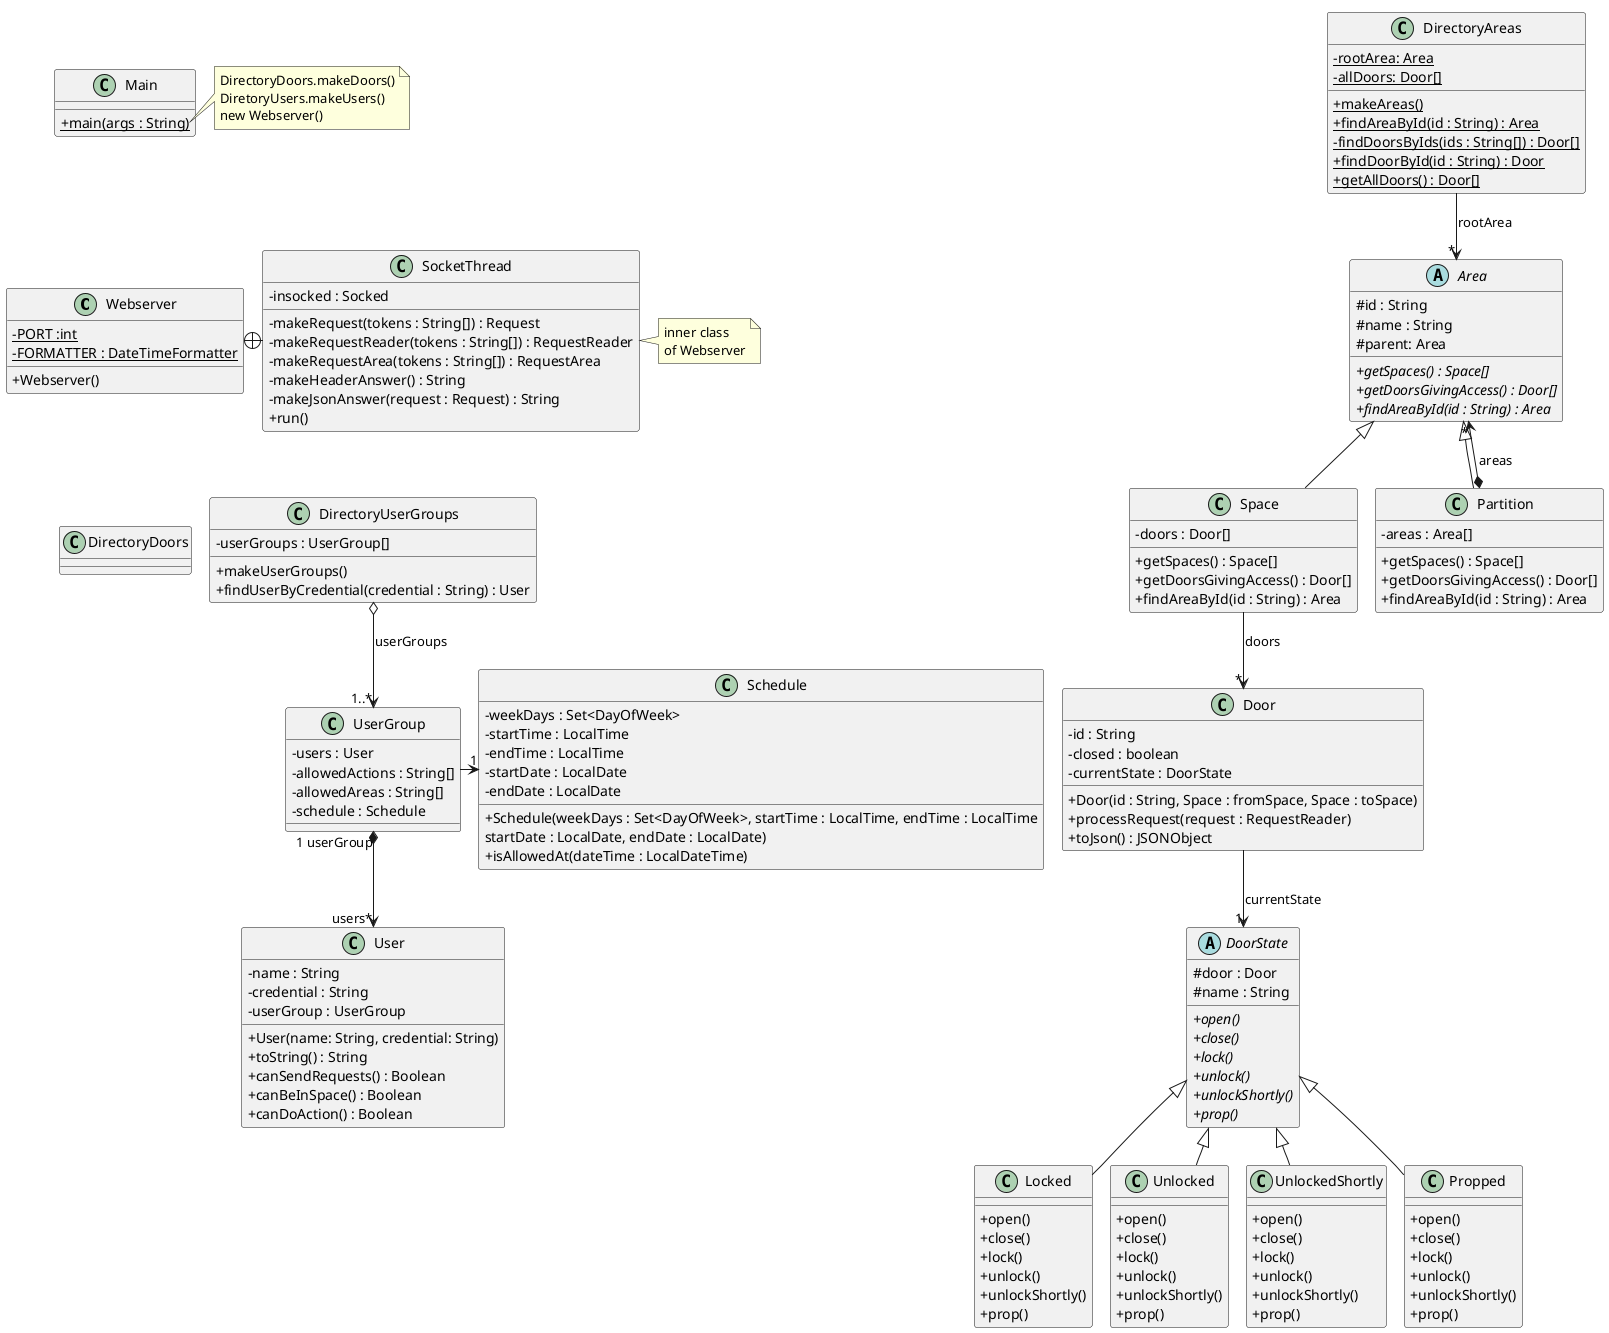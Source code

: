 @startuml
'https://plantuml.com/class-diagram
skinparam classAttributeIconSize 0
!pragma layout smetana

class Webserver {
- {static} PORT :int
- {static} FORMATTER : DateTimeFormatter
+ Webserver()
}

class SocketThread {
- insocked : Socked
- makeRequest(tokens : String[]) : Request
- makeRequestReader(tokens : String[]) : RequestReader
- makeRequestArea(tokens : String[]) : RequestArea
- makeHeaderAnswer() : String
- makeJsonAnswer(request : Request) : String
+ run()
}

Webserver +-right- SocketThread

note right of SocketThread
inner class
of Webserver
end note

class DirectoryAreas
{
{static}-rootArea: Area
{static}-allDoors: Door[]
{static}+makeAreas()
{static}+findAreaById(id : String) : Area
{static}-findDoorsByIds(ids : String[]) : Door[]
{static}+findDoorById(id : String) : Door
{static}+getAllDoors() : Door[]
}

DirectoryAreas --> "*" Area : "rootArea"

class Door {
- id : String
- closed : boolean
- currentState : DoorState
+ Door(id : String, Space : fromSpace, Space : toSpace)
+ processRequest(request : RequestReader)
+ toJson() : JSONObject

'+ toString() : String
'+ isClosed() :boolean
'+ setClosed(b : boolean)
'+ getStateName() : String

}

class DirectoryUserGroups {
- userGroups : UserGroup[]
+ makeUserGroups()
+ findUserByCredential(credential : String) : User
}

DirectoryUserGroups o--> "1..*" UserGroup : "userGroups"
UserGroup "1 userGroup"*-->"users*" User

class UserGroup {
- users : User
- allowedActions : String[]
- allowedAreas : String[]
- schedule : Schedule
}

UserGroup -right->"1" Schedule

class Schedule {
- weekDays : Set<DayOfWeek>
- startTime : LocalTime
- endTime : LocalTime
- startDate : LocalDate
- endDate : LocalDate

+ Schedule(weekDays : Set<DayOfWeek>, startTime : LocalTime, endTime : LocalTime
    startDate : LocalDate, endDate : LocalDate)
+ isAllowedAt(dateTime : LocalDateTime)
}

class User {
- name : String
- credential : String
- userGroup : UserGroup
+ User(name: String, credential: String)
+ toString() : String
+ canSendRequests() : Boolean
+ canBeInSpace() : Boolean
+ canDoAction() : Boolean
}


class Main {
+ {static} main(args : String)
}

abstract DoorState{
# door : Door
# name : String
{abstract}+ open()
{abstract}+ close()
{abstract}+ lock()
{abstract}+ unlock()
{abstract}+ unlockShortly()
{abstract}+ prop()
}

class Locked extends DoorState{
+ open()
+ close()
+ lock()
+ unlock()
+ unlockShortly()
+ prop()
}

class Unlocked extends DoorState{
+ open()
+ close()
+ lock()
+ unlock()
+ unlockShortly()
+ prop()
}

class UnlockedShortly extends DoorState{
+ open()
+ close()
+ lock()
+ unlock()
+ unlockShortly()
+ prop()
}

class Propped extends DoorState{
+ open()
+ close()
+ lock()
+ unlock()
+ unlockShortly()
+ prop()
}

abstract Area{
#id : String
#name : String
#parent: Area
{abstract}+ getSpaces() : Space[]
{abstract}+ getDoorsGivingAccess() : Door[]
{abstract}+ findAreaById(id : String) : Area
}

class Space extends Area{
- doors : Door[]
+ getSpaces() : Space[]
+ getDoorsGivingAccess() : Door[]
+ findAreaById(id : String) : Area
}

class Partition extends Area{
- areas : Area[]
+ getSpaces() : Space[]
+ getDoorsGivingAccess() : Door[]
+ findAreaById(id : String) : Area
}

note right of Main::main
DirectoryDoors.makeDoors()
DiretoryUsers.makeUsers()
new Webserver()
end note

Main -[hidden]down- Webserver
Webserver -[hidden]down- DirectoryDoors
DirectoryDoors -[hidden]right- DirectoryUserGroups
Door -->"1" DoorState : currentState
Partition *-->"*" Area : areas
Space -->"*" Door : doors
@enduml
